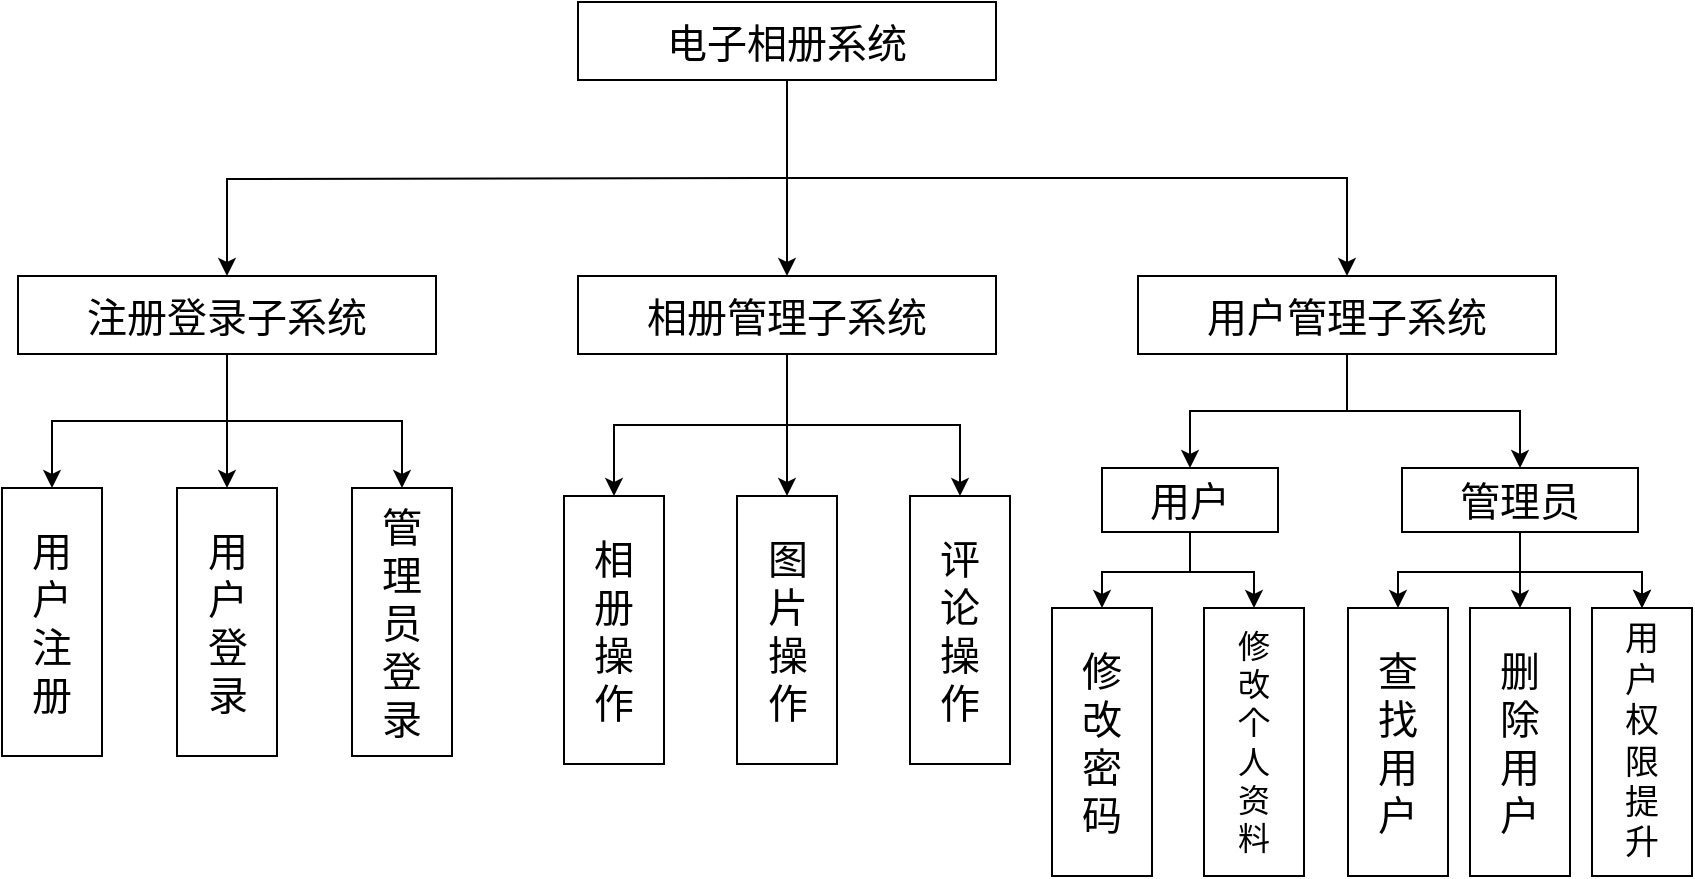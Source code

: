 <mxfile version="22.0.8" type="github">
  <diagram name="第 1 页" id="fRhKLT-5LVwipsHS6PyS">
    <mxGraphModel dx="976" dy="605" grid="0" gridSize="10" guides="1" tooltips="1" connect="1" arrows="1" fold="1" page="1" pageScale="1" pageWidth="1169" pageHeight="827" math="0" shadow="0">
      <root>
        <mxCell id="0" />
        <mxCell id="1" parent="0" />
        <mxCell id="iQ2heyyFukv6lMNL8AU1-11" style="edgeStyle=orthogonalEdgeStyle;rounded=0;orthogonalLoop=1;jettySize=auto;html=1;entryX=0.5;entryY=0;entryDx=0;entryDy=0;" edge="1" parent="1" source="iQ2heyyFukv6lMNL8AU1-1" target="iQ2heyyFukv6lMNL8AU1-3">
          <mxGeometry relative="1" as="geometry" />
        </mxCell>
        <mxCell id="iQ2heyyFukv6lMNL8AU1-12" style="edgeStyle=orthogonalEdgeStyle;rounded=0;orthogonalLoop=1;jettySize=auto;html=1;entryX=0.5;entryY=0;entryDx=0;entryDy=0;" edge="1" parent="1" target="iQ2heyyFukv6lMNL8AU1-2">
          <mxGeometry relative="1" as="geometry">
            <mxPoint x="470" y="155" as="sourcePoint" />
          </mxGeometry>
        </mxCell>
        <mxCell id="iQ2heyyFukv6lMNL8AU1-13" style="edgeStyle=orthogonalEdgeStyle;rounded=0;orthogonalLoop=1;jettySize=auto;html=1;entryX=0.5;entryY=0;entryDx=0;entryDy=0;" edge="1" parent="1" source="iQ2heyyFukv6lMNL8AU1-1" target="iQ2heyyFukv6lMNL8AU1-4">
          <mxGeometry relative="1" as="geometry">
            <Array as="points">
              <mxPoint x="470" y="155" />
              <mxPoint x="750" y="155" />
            </Array>
          </mxGeometry>
        </mxCell>
        <mxCell id="iQ2heyyFukv6lMNL8AU1-1" value="&lt;font style=&quot;font-size: 20px;&quot;&gt;电子相册系统&lt;/font&gt;" style="rounded=0;whiteSpace=wrap;html=1;" vertex="1" parent="1">
          <mxGeometry x="365" y="67" width="209" height="39" as="geometry" />
        </mxCell>
        <mxCell id="iQ2heyyFukv6lMNL8AU1-8" style="edgeStyle=orthogonalEdgeStyle;rounded=0;orthogonalLoop=1;jettySize=auto;html=1;entryX=0.5;entryY=0;entryDx=0;entryDy=0;" edge="1" parent="1" source="iQ2heyyFukv6lMNL8AU1-2" target="iQ2heyyFukv6lMNL8AU1-6">
          <mxGeometry relative="1" as="geometry" />
        </mxCell>
        <mxCell id="iQ2heyyFukv6lMNL8AU1-9" style="edgeStyle=orthogonalEdgeStyle;rounded=0;orthogonalLoop=1;jettySize=auto;html=1;entryX=0.5;entryY=0;entryDx=0;entryDy=0;" edge="1" parent="1" source="iQ2heyyFukv6lMNL8AU1-2" target="iQ2heyyFukv6lMNL8AU1-5">
          <mxGeometry relative="1" as="geometry" />
        </mxCell>
        <mxCell id="iQ2heyyFukv6lMNL8AU1-10" style="edgeStyle=orthogonalEdgeStyle;rounded=0;orthogonalLoop=1;jettySize=auto;html=1;entryX=0.5;entryY=0;entryDx=0;entryDy=0;" edge="1" parent="1" source="iQ2heyyFukv6lMNL8AU1-2" target="iQ2heyyFukv6lMNL8AU1-7">
          <mxGeometry relative="1" as="geometry" />
        </mxCell>
        <mxCell id="iQ2heyyFukv6lMNL8AU1-2" value="&lt;font style=&quot;font-size: 20px;&quot;&gt;注册登录子系统&lt;/font&gt;" style="rounded=0;whiteSpace=wrap;html=1;" vertex="1" parent="1">
          <mxGeometry x="85" y="204" width="209" height="39" as="geometry" />
        </mxCell>
        <mxCell id="iQ2heyyFukv6lMNL8AU1-17" style="edgeStyle=orthogonalEdgeStyle;rounded=0;orthogonalLoop=1;jettySize=auto;html=1;entryX=0.5;entryY=0;entryDx=0;entryDy=0;" edge="1" parent="1" source="iQ2heyyFukv6lMNL8AU1-3" target="iQ2heyyFukv6lMNL8AU1-15">
          <mxGeometry relative="1" as="geometry" />
        </mxCell>
        <mxCell id="iQ2heyyFukv6lMNL8AU1-18" style="edgeStyle=orthogonalEdgeStyle;rounded=0;orthogonalLoop=1;jettySize=auto;html=1;entryX=0.5;entryY=0;entryDx=0;entryDy=0;" edge="1" parent="1" source="iQ2heyyFukv6lMNL8AU1-3" target="iQ2heyyFukv6lMNL8AU1-14">
          <mxGeometry relative="1" as="geometry" />
        </mxCell>
        <mxCell id="iQ2heyyFukv6lMNL8AU1-19" style="edgeStyle=orthogonalEdgeStyle;rounded=0;orthogonalLoop=1;jettySize=auto;html=1;entryX=0.5;entryY=0;entryDx=0;entryDy=0;" edge="1" parent="1" source="iQ2heyyFukv6lMNL8AU1-3" target="iQ2heyyFukv6lMNL8AU1-16">
          <mxGeometry relative="1" as="geometry" />
        </mxCell>
        <mxCell id="iQ2heyyFukv6lMNL8AU1-3" value="&lt;font style=&quot;font-size: 20px;&quot;&gt;相册管理子系统&lt;/font&gt;" style="rounded=0;whiteSpace=wrap;html=1;" vertex="1" parent="1">
          <mxGeometry x="365" y="204" width="209" height="39" as="geometry" />
        </mxCell>
        <mxCell id="iQ2heyyFukv6lMNL8AU1-23" style="edgeStyle=orthogonalEdgeStyle;rounded=0;orthogonalLoop=1;jettySize=auto;html=1;entryX=0.5;entryY=0;entryDx=0;entryDy=0;" edge="1" parent="1" source="iQ2heyyFukv6lMNL8AU1-4" target="iQ2heyyFukv6lMNL8AU1-21">
          <mxGeometry relative="1" as="geometry" />
        </mxCell>
        <mxCell id="iQ2heyyFukv6lMNL8AU1-24" style="edgeStyle=orthogonalEdgeStyle;rounded=0;orthogonalLoop=1;jettySize=auto;html=1;" edge="1" parent="1" source="iQ2heyyFukv6lMNL8AU1-4" target="iQ2heyyFukv6lMNL8AU1-22">
          <mxGeometry relative="1" as="geometry" />
        </mxCell>
        <mxCell id="iQ2heyyFukv6lMNL8AU1-4" value="&lt;font style=&quot;font-size: 20px;&quot;&gt;用户管理子系统&lt;/font&gt;" style="rounded=0;whiteSpace=wrap;html=1;" vertex="1" parent="1">
          <mxGeometry x="645" y="204" width="209" height="39" as="geometry" />
        </mxCell>
        <mxCell id="iQ2heyyFukv6lMNL8AU1-5" value="&lt;font style=&quot;font-size: 20px;&quot;&gt;用&lt;br&gt;户&lt;br&gt;注&lt;br&gt;册&lt;/font&gt;" style="rounded=0;whiteSpace=wrap;html=1;" vertex="1" parent="1">
          <mxGeometry x="77" y="310" width="50" height="134" as="geometry" />
        </mxCell>
        <mxCell id="iQ2heyyFukv6lMNL8AU1-6" value="&lt;font style=&quot;font-size: 20px;&quot;&gt;用&lt;br&gt;户&lt;br&gt;登&lt;br&gt;录&lt;br&gt;&lt;/font&gt;" style="rounded=0;whiteSpace=wrap;html=1;" vertex="1" parent="1">
          <mxGeometry x="164.5" y="310" width="50" height="134" as="geometry" />
        </mxCell>
        <mxCell id="iQ2heyyFukv6lMNL8AU1-7" value="&lt;font style=&quot;font-size: 20px;&quot;&gt;管&lt;br&gt;理&lt;br&gt;员&lt;br&gt;登&lt;br&gt;录&lt;br&gt;&lt;/font&gt;" style="rounded=0;whiteSpace=wrap;html=1;" vertex="1" parent="1">
          <mxGeometry x="252" y="310" width="50" height="134" as="geometry" />
        </mxCell>
        <mxCell id="iQ2heyyFukv6lMNL8AU1-14" value="&lt;font style=&quot;font-size: 20px;&quot;&gt;相&lt;br&gt;册&lt;br&gt;操&lt;br&gt;作&lt;br&gt;&lt;/font&gt;" style="rounded=0;whiteSpace=wrap;html=1;" vertex="1" parent="1">
          <mxGeometry x="358" y="314" width="50" height="134" as="geometry" />
        </mxCell>
        <mxCell id="iQ2heyyFukv6lMNL8AU1-15" value="&lt;font style=&quot;font-size: 20px;&quot;&gt;图&lt;br&gt;片&lt;br&gt;操&lt;br&gt;作&lt;br&gt;&lt;/font&gt;" style="rounded=0;whiteSpace=wrap;html=1;" vertex="1" parent="1">
          <mxGeometry x="444.5" y="314" width="50" height="134" as="geometry" />
        </mxCell>
        <mxCell id="iQ2heyyFukv6lMNL8AU1-16" value="&lt;font style=&quot;font-size: 20px;&quot;&gt;评&lt;br&gt;论&lt;br&gt;操&lt;br&gt;作&lt;br&gt;&lt;/font&gt;" style="rounded=0;whiteSpace=wrap;html=1;" vertex="1" parent="1">
          <mxGeometry x="531" y="314" width="50" height="134" as="geometry" />
        </mxCell>
        <mxCell id="iQ2heyyFukv6lMNL8AU1-30" style="edgeStyle=orthogonalEdgeStyle;rounded=0;orthogonalLoop=1;jettySize=auto;html=1;entryX=0.5;entryY=0;entryDx=0;entryDy=0;" edge="1" parent="1" source="iQ2heyyFukv6lMNL8AU1-21" target="iQ2heyyFukv6lMNL8AU1-28">
          <mxGeometry relative="1" as="geometry" />
        </mxCell>
        <mxCell id="iQ2heyyFukv6lMNL8AU1-31" style="edgeStyle=orthogonalEdgeStyle;rounded=0;orthogonalLoop=1;jettySize=auto;html=1;entryX=0.5;entryY=0;entryDx=0;entryDy=0;" edge="1" parent="1" source="iQ2heyyFukv6lMNL8AU1-21" target="iQ2heyyFukv6lMNL8AU1-29">
          <mxGeometry relative="1" as="geometry" />
        </mxCell>
        <mxCell id="iQ2heyyFukv6lMNL8AU1-21" value="&lt;span style=&quot;font-size: 20px;&quot;&gt;用户&lt;/span&gt;" style="rounded=0;whiteSpace=wrap;html=1;" vertex="1" parent="1">
          <mxGeometry x="627" y="300" width="88" height="32" as="geometry" />
        </mxCell>
        <mxCell id="iQ2heyyFukv6lMNL8AU1-36" value="" style="edgeStyle=orthogonalEdgeStyle;rounded=0;orthogonalLoop=1;jettySize=auto;html=1;" edge="1" parent="1" source="iQ2heyyFukv6lMNL8AU1-22" target="iQ2heyyFukv6lMNL8AU1-34">
          <mxGeometry relative="1" as="geometry" />
        </mxCell>
        <mxCell id="iQ2heyyFukv6lMNL8AU1-37" value="" style="edgeStyle=orthogonalEdgeStyle;rounded=0;orthogonalLoop=1;jettySize=auto;html=1;" edge="1" parent="1" source="iQ2heyyFukv6lMNL8AU1-22" target="iQ2heyyFukv6lMNL8AU1-34">
          <mxGeometry relative="1" as="geometry" />
        </mxCell>
        <mxCell id="iQ2heyyFukv6lMNL8AU1-38" style="edgeStyle=orthogonalEdgeStyle;rounded=0;orthogonalLoop=1;jettySize=auto;html=1;entryX=0.5;entryY=0;entryDx=0;entryDy=0;" edge="1" parent="1" source="iQ2heyyFukv6lMNL8AU1-22" target="iQ2heyyFukv6lMNL8AU1-33">
          <mxGeometry relative="1" as="geometry" />
        </mxCell>
        <mxCell id="iQ2heyyFukv6lMNL8AU1-39" style="edgeStyle=orthogonalEdgeStyle;rounded=0;orthogonalLoop=1;jettySize=auto;html=1;entryX=0.5;entryY=0;entryDx=0;entryDy=0;" edge="1" parent="1" source="iQ2heyyFukv6lMNL8AU1-22" target="iQ2heyyFukv6lMNL8AU1-32">
          <mxGeometry relative="1" as="geometry" />
        </mxCell>
        <mxCell id="iQ2heyyFukv6lMNL8AU1-22" value="&lt;span style=&quot;font-size: 20px;&quot;&gt;管理员&lt;/span&gt;" style="rounded=0;whiteSpace=wrap;html=1;" vertex="1" parent="1">
          <mxGeometry x="777" y="300" width="118" height="32" as="geometry" />
        </mxCell>
        <mxCell id="iQ2heyyFukv6lMNL8AU1-28" value="&lt;font style=&quot;font-size: 20px;&quot;&gt;修&lt;br&gt;改&lt;br&gt;密&lt;br&gt;码&lt;br&gt;&lt;/font&gt;" style="rounded=0;whiteSpace=wrap;html=1;" vertex="1" parent="1">
          <mxGeometry x="602" y="370" width="50" height="134" as="geometry" />
        </mxCell>
        <mxCell id="iQ2heyyFukv6lMNL8AU1-29" value="&lt;font style=&quot;font-size: 16px;&quot;&gt;修&lt;br&gt;改&lt;br&gt;个&lt;br&gt;人&lt;br&gt;资&lt;br&gt;料&lt;br&gt;&lt;/font&gt;" style="rounded=0;whiteSpace=wrap;html=1;" vertex="1" parent="1">
          <mxGeometry x="678" y="370" width="50" height="134" as="geometry" />
        </mxCell>
        <mxCell id="iQ2heyyFukv6lMNL8AU1-32" value="&lt;font style=&quot;font-size: 20px;&quot;&gt;查&lt;br&gt;找&lt;br&gt;用&lt;br&gt;户&lt;br&gt;&lt;/font&gt;" style="rounded=0;whiteSpace=wrap;html=1;" vertex="1" parent="1">
          <mxGeometry x="750" y="370" width="50" height="134" as="geometry" />
        </mxCell>
        <mxCell id="iQ2heyyFukv6lMNL8AU1-33" value="&lt;font style=&quot;font-size: 20px;&quot;&gt;删&lt;br&gt;除&lt;br&gt;用&lt;br&gt;户&lt;br&gt;&lt;/font&gt;" style="rounded=0;whiteSpace=wrap;html=1;" vertex="1" parent="1">
          <mxGeometry x="811" y="370" width="50" height="134" as="geometry" />
        </mxCell>
        <mxCell id="iQ2heyyFukv6lMNL8AU1-34" value="&lt;font style=&quot;font-size: 17px;&quot;&gt;用&lt;br&gt;户&lt;br&gt;权&lt;br&gt;限&lt;br&gt;提&lt;br&gt;升&lt;br&gt;&lt;/font&gt;" style="rounded=0;whiteSpace=wrap;html=1;" vertex="1" parent="1">
          <mxGeometry x="872" y="370" width="50" height="134" as="geometry" />
        </mxCell>
      </root>
    </mxGraphModel>
  </diagram>
</mxfile>
